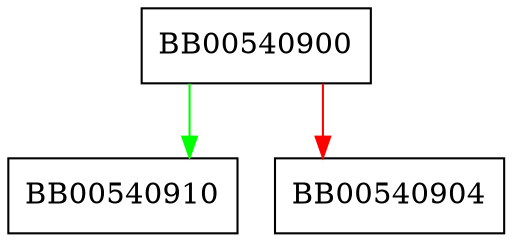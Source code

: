 digraph BN_signed_bn2bin {
  node [shape="box"];
  graph [splines=ortho];
  BB00540900 -> BB00540910 [color="green"];
  BB00540900 -> BB00540904 [color="red"];
}